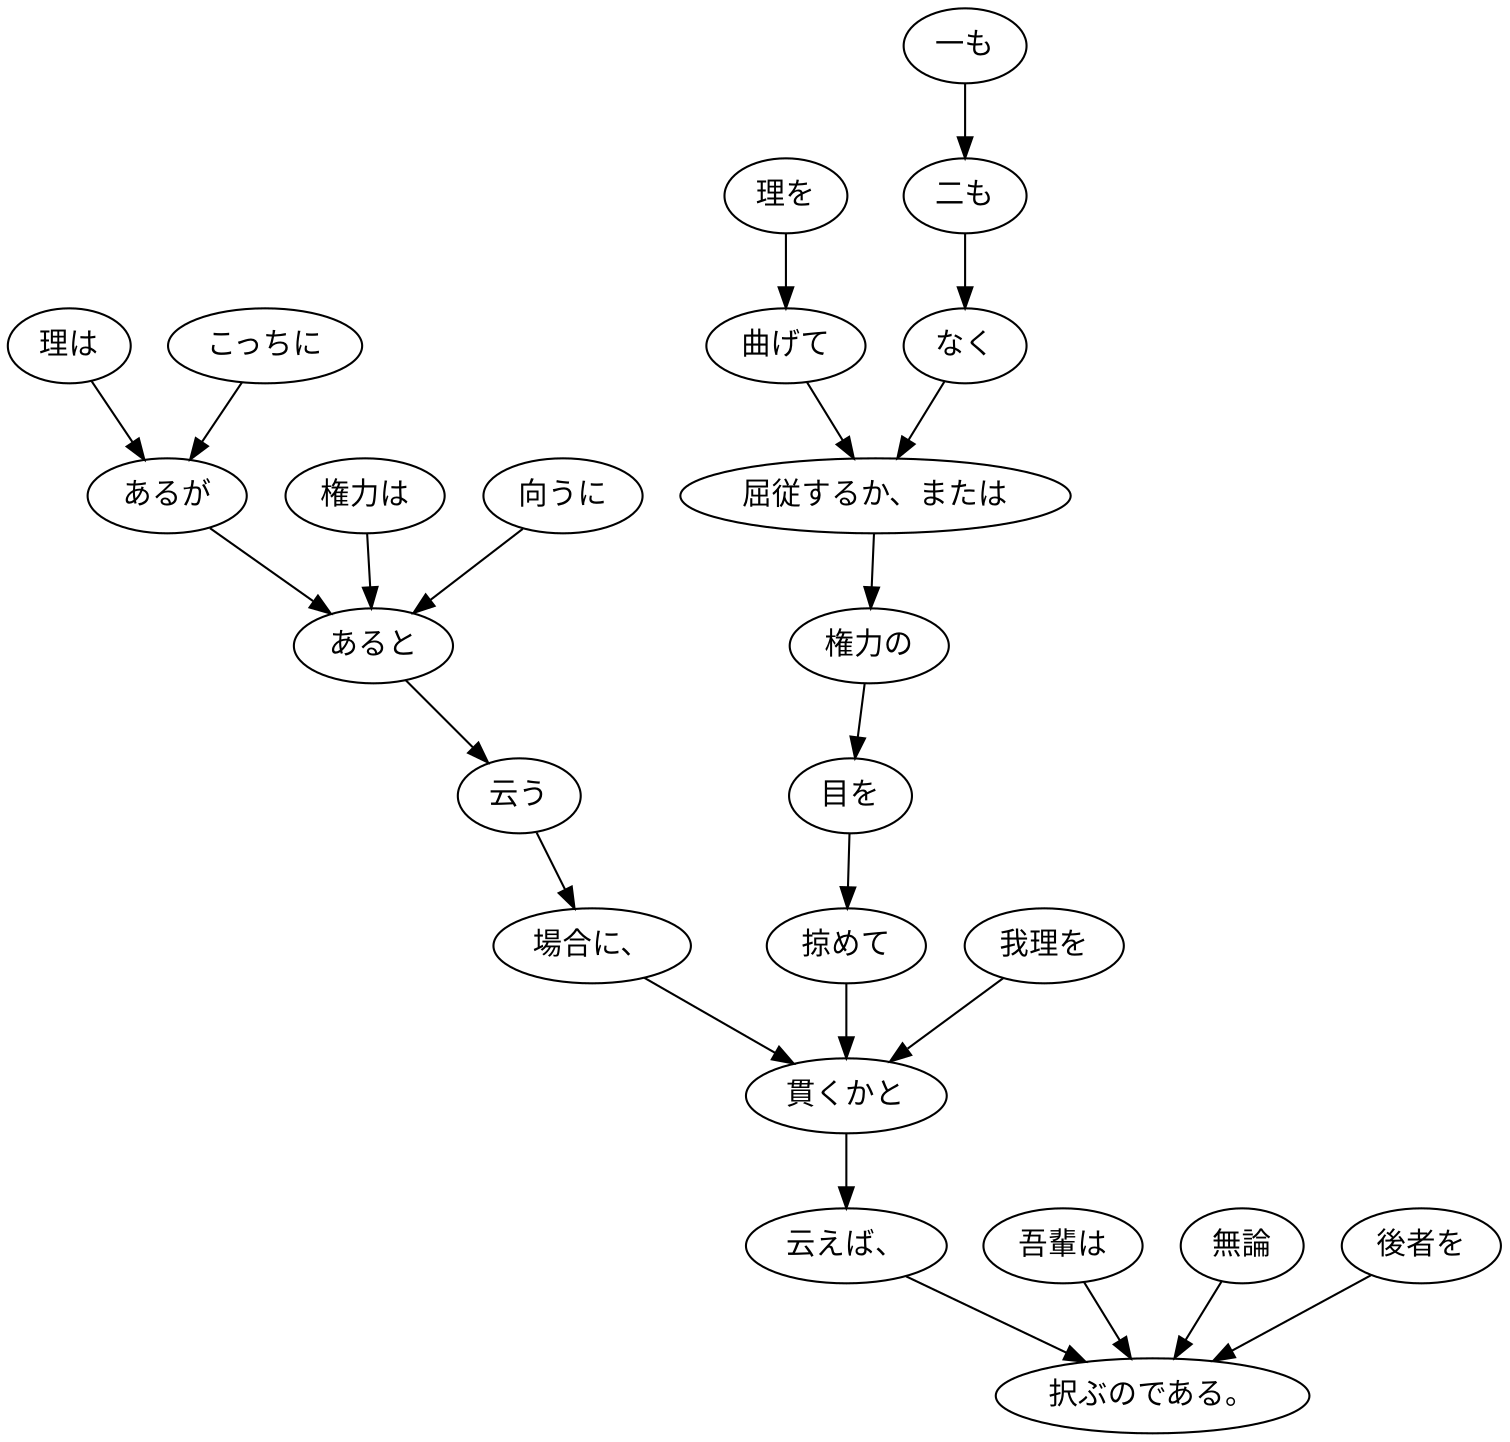 digraph graph2071 {
	node0 [label="理は"];
	node1 [label="こっちに"];
	node2 [label="あるが"];
	node3 [label="権力は"];
	node4 [label="向うに"];
	node5 [label="あると"];
	node6 [label="云う"];
	node7 [label="場合に、"];
	node8 [label="理を"];
	node9 [label="曲げて"];
	node10 [label="一も"];
	node11 [label="二も"];
	node12 [label="なく"];
	node13 [label="屈従するか、または"];
	node14 [label="権力の"];
	node15 [label="目を"];
	node16 [label="掠めて"];
	node17 [label="我理を"];
	node18 [label="貫くかと"];
	node19 [label="云えば、"];
	node20 [label="吾輩は"];
	node21 [label="無論"];
	node22 [label="後者を"];
	node23 [label="択ぶのである。"];
	node0 -> node2;
	node1 -> node2;
	node2 -> node5;
	node3 -> node5;
	node4 -> node5;
	node5 -> node6;
	node6 -> node7;
	node7 -> node18;
	node8 -> node9;
	node9 -> node13;
	node10 -> node11;
	node11 -> node12;
	node12 -> node13;
	node13 -> node14;
	node14 -> node15;
	node15 -> node16;
	node16 -> node18;
	node17 -> node18;
	node18 -> node19;
	node19 -> node23;
	node20 -> node23;
	node21 -> node23;
	node22 -> node23;
}

